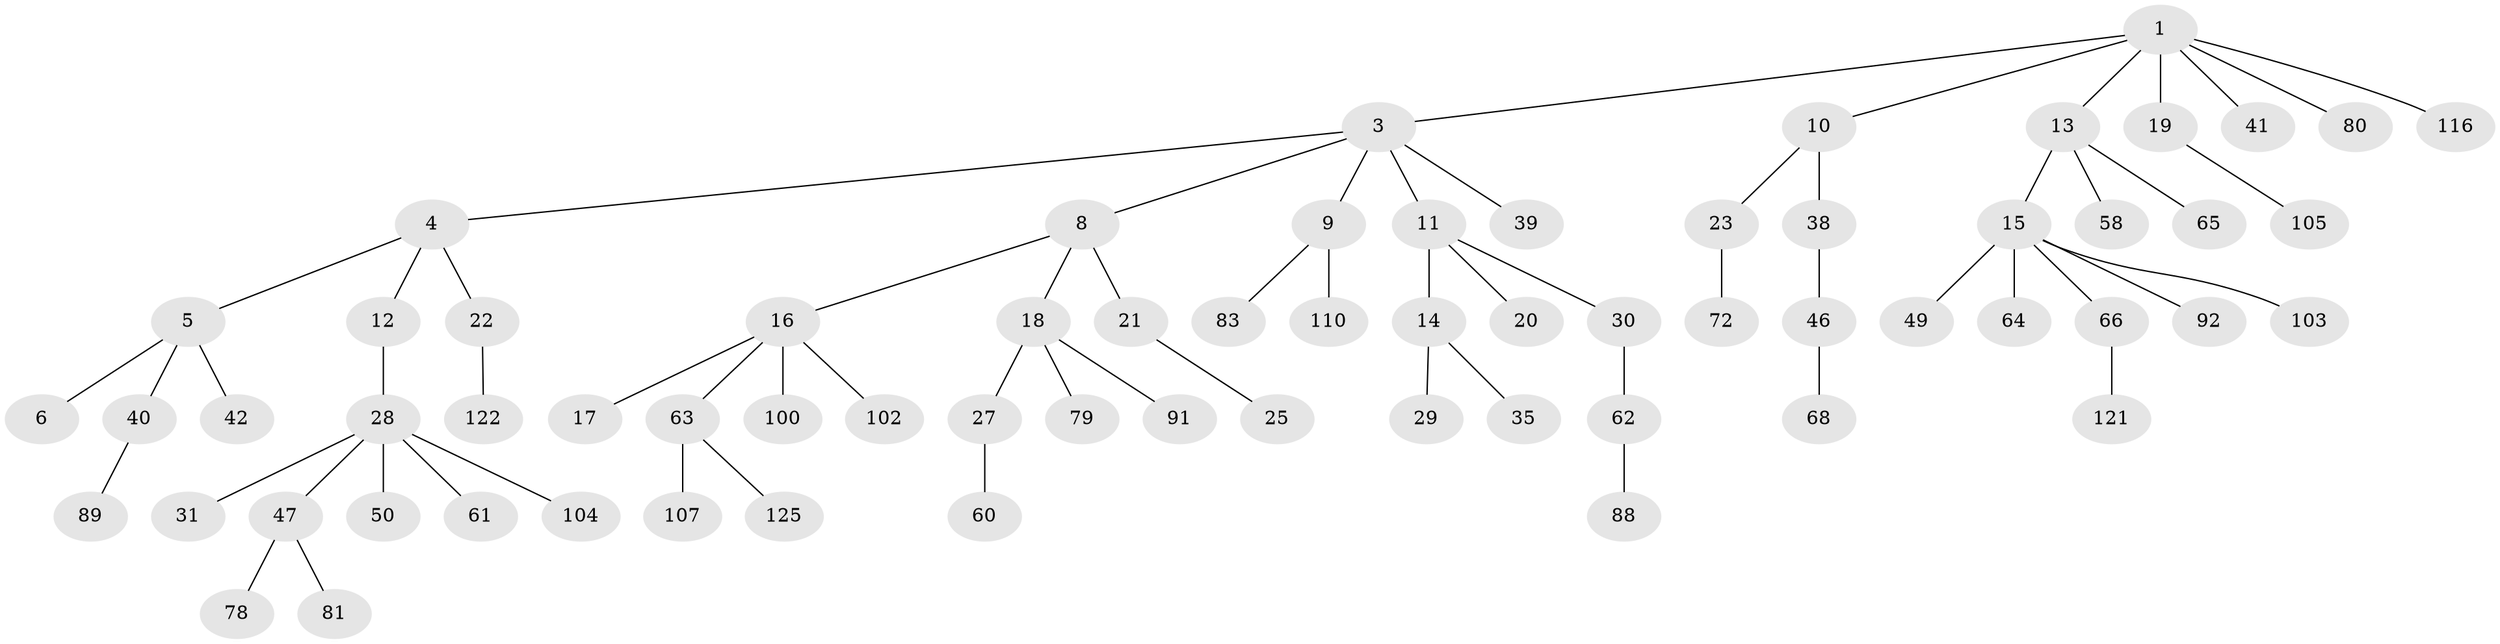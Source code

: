 // original degree distribution, {4: 0.05925925925925926, 5: 0.022222222222222223, 6: 0.037037037037037035, 1: 0.4962962962962963, 2: 0.23703703703703705, 3: 0.14814814814814814}
// Generated by graph-tools (version 1.1) at 2025/15/03/09/25 04:15:42]
// undirected, 67 vertices, 66 edges
graph export_dot {
graph [start="1"]
  node [color=gray90,style=filled];
  1 [super="+2"];
  3;
  4 [super="+52+24+7"];
  5;
  6;
  8 [super="+71+86"];
  9 [super="+54"];
  10;
  11;
  12;
  13 [super="+76"];
  14 [super="+32"];
  15;
  16;
  17 [super="+133"];
  18 [super="+26"];
  19;
  20 [super="+90+45"];
  21;
  22 [super="+67"];
  23;
  25;
  27;
  28 [super="+44"];
  29 [super="+129+115"];
  30 [super="+51+33+126"];
  31 [super="+124+120"];
  35;
  38 [super="+85"];
  39 [super="+101+53"];
  40 [super="+56+73"];
  41;
  42;
  46;
  47 [super="+59+74"];
  49 [super="+97"];
  50;
  58 [super="+75"];
  60;
  61 [super="+95+113"];
  62;
  63;
  64;
  65;
  66 [super="+77"];
  68;
  72;
  78 [super="+132"];
  79 [super="+99"];
  80;
  81;
  83;
  88;
  89;
  91 [super="+96"];
  92 [super="+94"];
  100;
  102;
  103;
  104;
  105;
  107;
  110 [super="+114"];
  116;
  121;
  122;
  125;
  1 -- 3;
  1 -- 10;
  1 -- 13;
  1 -- 80;
  1 -- 19;
  1 -- 116;
  1 -- 41;
  3 -- 4;
  3 -- 8;
  3 -- 9;
  3 -- 11;
  3 -- 39;
  4 -- 5;
  4 -- 22;
  4 -- 12;
  5 -- 6;
  5 -- 40;
  5 -- 42;
  8 -- 16;
  8 -- 18;
  8 -- 21;
  9 -- 83;
  9 -- 110;
  10 -- 23;
  10 -- 38;
  11 -- 14;
  11 -- 20;
  11 -- 30;
  12 -- 28;
  13 -- 15;
  13 -- 58;
  13 -- 65;
  14 -- 29;
  14 -- 35;
  15 -- 49;
  15 -- 64;
  15 -- 66;
  15 -- 92;
  15 -- 103;
  16 -- 17;
  16 -- 63;
  16 -- 100;
  16 -- 102;
  18 -- 27;
  18 -- 79;
  18 -- 91;
  19 -- 105;
  21 -- 25;
  22 -- 122;
  23 -- 72;
  27 -- 60;
  28 -- 31;
  28 -- 47;
  28 -- 61;
  28 -- 104;
  28 -- 50;
  30 -- 62;
  38 -- 46;
  40 -- 89;
  46 -- 68;
  47 -- 81;
  47 -- 78;
  62 -- 88;
  63 -- 107;
  63 -- 125;
  66 -- 121;
}
